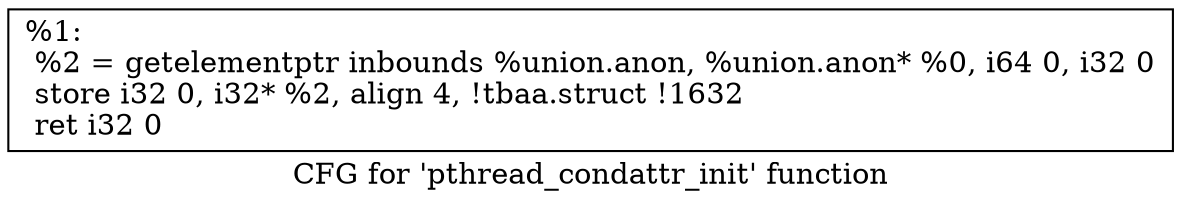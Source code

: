 digraph "CFG for 'pthread_condattr_init' function" {
	label="CFG for 'pthread_condattr_init' function";

	Node0x167c060 [shape=record,label="{%1:\l  %2 = getelementptr inbounds %union.anon, %union.anon* %0, i64 0, i32 0\l  store i32 0, i32* %2, align 4, !tbaa.struct !1632\l  ret i32 0\l}"];
}
